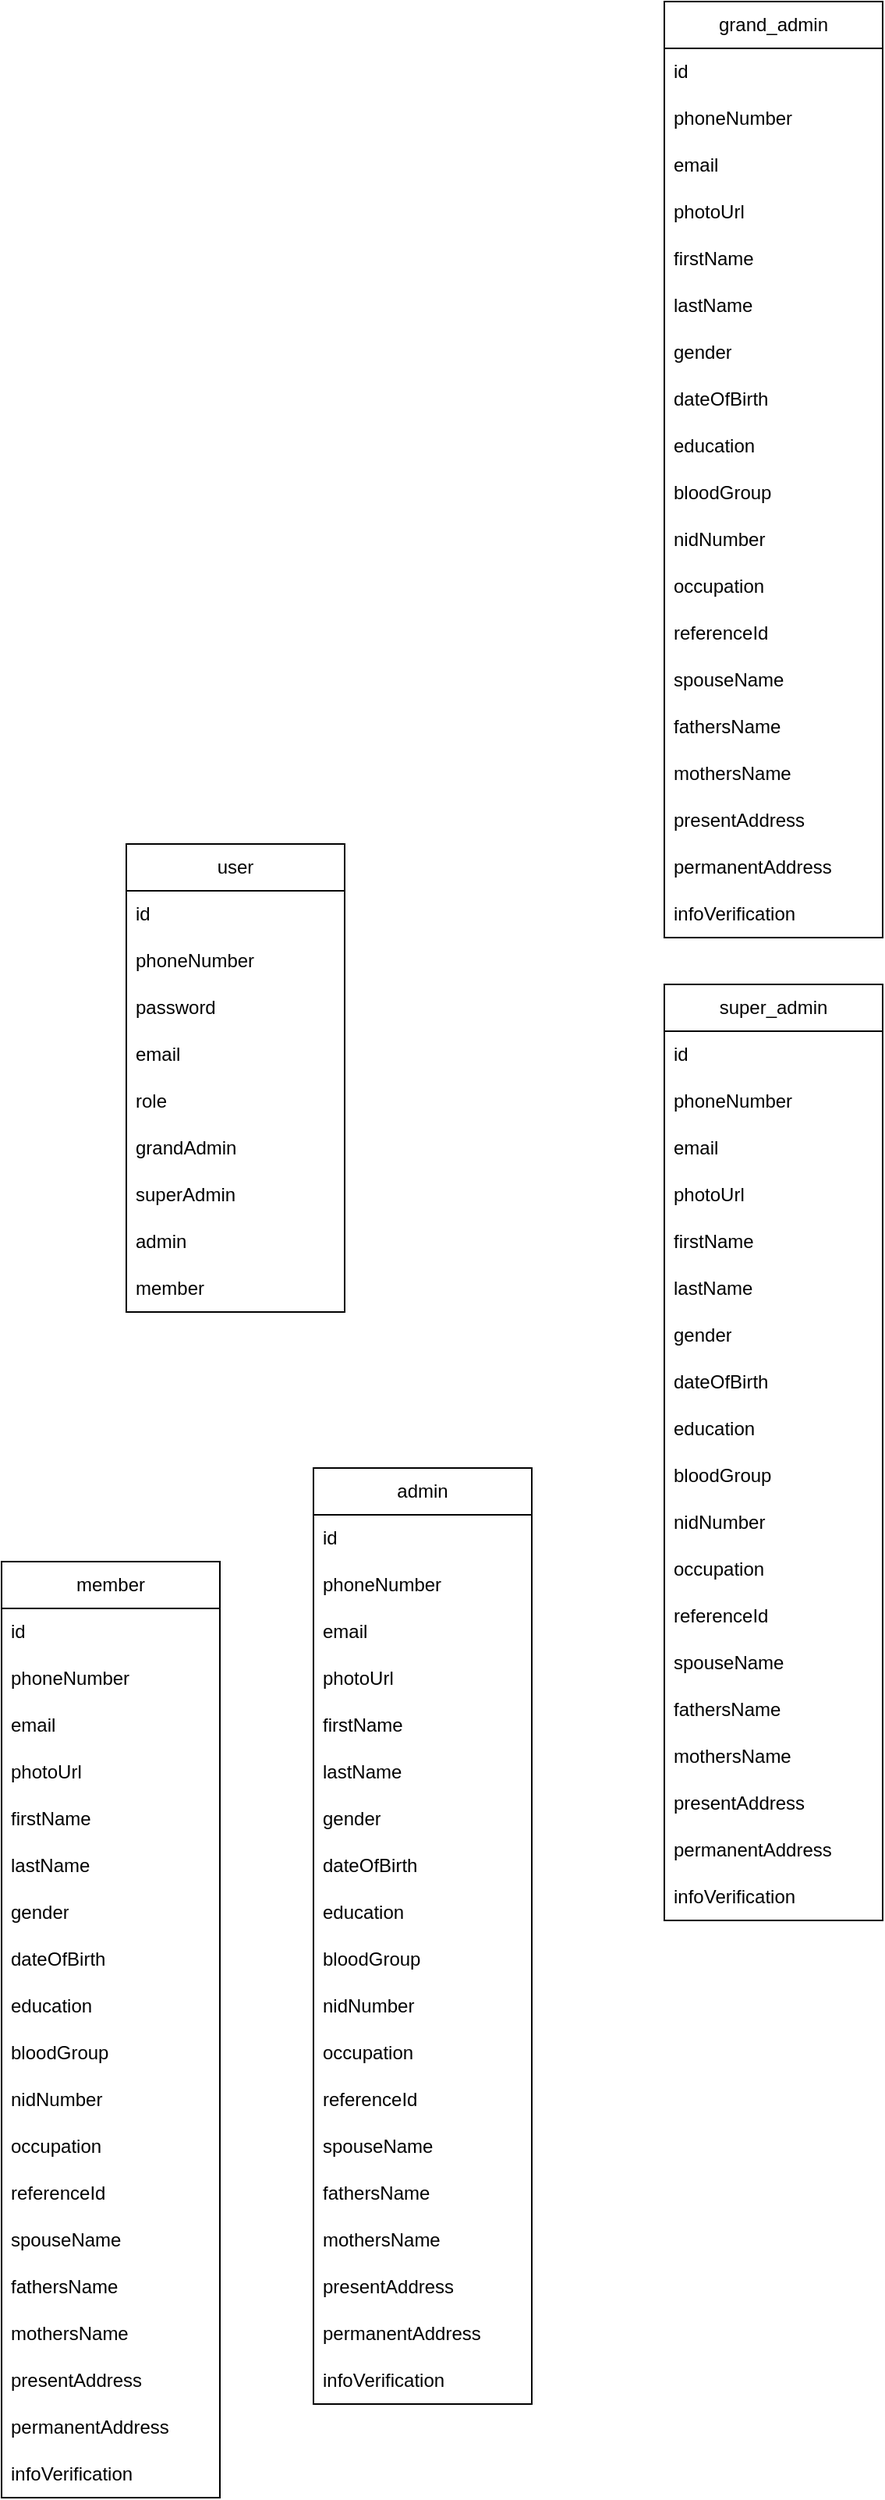 <mxfile version="22.1.21" type="device">
  <diagram id="R2lEEEUBdFMjLlhIrx00" name="Page-1">
    <mxGraphModel dx="2284" dy="1846" grid="1" gridSize="10" guides="1" tooltips="1" connect="1" arrows="1" fold="1" page="1" pageScale="1" pageWidth="850" pageHeight="1100" math="0" shadow="0" extFonts="Permanent Marker^https://fonts.googleapis.com/css?family=Permanent+Marker">
      <root>
        <mxCell id="0" />
        <mxCell id="1" parent="0" />
        <mxCell id="rxTDPqiROMQ8p8GgVOPn-1" value="user" style="swimlane;fontStyle=0;childLayout=stackLayout;horizontal=1;startSize=30;horizontalStack=0;resizeParent=1;resizeParentMax=0;resizeLast=0;collapsible=1;marginBottom=0;whiteSpace=wrap;html=1;" parent="1" vertex="1">
          <mxGeometry x="-60" y="80" width="140" height="300" as="geometry" />
        </mxCell>
        <mxCell id="rxTDPqiROMQ8p8GgVOPn-2" value="id" style="text;strokeColor=none;fillColor=none;align=left;verticalAlign=middle;spacingLeft=4;spacingRight=4;overflow=hidden;points=[[0,0.5],[1,0.5]];portConstraint=eastwest;rotatable=0;whiteSpace=wrap;html=1;" parent="rxTDPqiROMQ8p8GgVOPn-1" vertex="1">
          <mxGeometry y="30" width="140" height="30" as="geometry" />
        </mxCell>
        <mxCell id="rxTDPqiROMQ8p8GgVOPn-3" value="phoneNumber" style="text;strokeColor=none;fillColor=none;align=left;verticalAlign=middle;spacingLeft=4;spacingRight=4;overflow=hidden;points=[[0,0.5],[1,0.5]];portConstraint=eastwest;rotatable=0;whiteSpace=wrap;html=1;" parent="rxTDPqiROMQ8p8GgVOPn-1" vertex="1">
          <mxGeometry y="60" width="140" height="30" as="geometry" />
        </mxCell>
        <mxCell id="rxTDPqiROMQ8p8GgVOPn-4" value="password" style="text;strokeColor=none;fillColor=none;align=left;verticalAlign=middle;spacingLeft=4;spacingRight=4;overflow=hidden;points=[[0,0.5],[1,0.5]];portConstraint=eastwest;rotatable=0;whiteSpace=wrap;html=1;" parent="rxTDPqiROMQ8p8GgVOPn-1" vertex="1">
          <mxGeometry y="90" width="140" height="30" as="geometry" />
        </mxCell>
        <mxCell id="rxTDPqiROMQ8p8GgVOPn-5" value="email" style="text;strokeColor=none;fillColor=none;align=left;verticalAlign=middle;spacingLeft=4;spacingRight=4;overflow=hidden;points=[[0,0.5],[1,0.5]];portConstraint=eastwest;rotatable=0;whiteSpace=wrap;html=1;" parent="rxTDPqiROMQ8p8GgVOPn-1" vertex="1">
          <mxGeometry y="120" width="140" height="30" as="geometry" />
        </mxCell>
        <mxCell id="rxTDPqiROMQ8p8GgVOPn-6" value="role" style="text;strokeColor=none;fillColor=none;align=left;verticalAlign=middle;spacingLeft=4;spacingRight=4;overflow=hidden;points=[[0,0.5],[1,0.5]];portConstraint=eastwest;rotatable=0;whiteSpace=wrap;html=1;" parent="rxTDPqiROMQ8p8GgVOPn-1" vertex="1">
          <mxGeometry y="150" width="140" height="30" as="geometry" />
        </mxCell>
        <mxCell id="rxTDPqiROMQ8p8GgVOPn-8" value="grandAdmin" style="text;strokeColor=none;fillColor=none;align=left;verticalAlign=middle;spacingLeft=4;spacingRight=4;overflow=hidden;points=[[0,0.5],[1,0.5]];portConstraint=eastwest;rotatable=0;whiteSpace=wrap;html=1;" parent="rxTDPqiROMQ8p8GgVOPn-1" vertex="1">
          <mxGeometry y="180" width="140" height="30" as="geometry" />
        </mxCell>
        <mxCell id="vGIwr9770TSrdAYwI_MT-1" value="superAdmin" style="text;strokeColor=none;fillColor=none;align=left;verticalAlign=middle;spacingLeft=4;spacingRight=4;overflow=hidden;points=[[0,0.5],[1,0.5]];portConstraint=eastwest;rotatable=0;whiteSpace=wrap;html=1;" parent="rxTDPqiROMQ8p8GgVOPn-1" vertex="1">
          <mxGeometry y="210" width="140" height="30" as="geometry" />
        </mxCell>
        <mxCell id="vGIwr9770TSrdAYwI_MT-2" value="admin" style="text;strokeColor=none;fillColor=none;align=left;verticalAlign=middle;spacingLeft=4;spacingRight=4;overflow=hidden;points=[[0,0.5],[1,0.5]];portConstraint=eastwest;rotatable=0;whiteSpace=wrap;html=1;" parent="rxTDPqiROMQ8p8GgVOPn-1" vertex="1">
          <mxGeometry y="240" width="140" height="30" as="geometry" />
        </mxCell>
        <mxCell id="vGIwr9770TSrdAYwI_MT-3" value="member" style="text;strokeColor=none;fillColor=none;align=left;verticalAlign=middle;spacingLeft=4;spacingRight=4;overflow=hidden;points=[[0,0.5],[1,0.5]];portConstraint=eastwest;rotatable=0;whiteSpace=wrap;html=1;" parent="rxTDPqiROMQ8p8GgVOPn-1" vertex="1">
          <mxGeometry y="270" width="140" height="30" as="geometry" />
        </mxCell>
        <mxCell id="vGIwr9770TSrdAYwI_MT-4" value="grand_admin" style="swimlane;fontStyle=0;childLayout=stackLayout;horizontal=1;startSize=30;horizontalStack=0;resizeParent=1;resizeParentMax=0;resizeLast=0;collapsible=1;marginBottom=0;whiteSpace=wrap;html=1;" parent="1" vertex="1">
          <mxGeometry x="285" y="-460" width="140" height="600" as="geometry" />
        </mxCell>
        <mxCell id="vGIwr9770TSrdAYwI_MT-5" value="id" style="text;strokeColor=none;fillColor=none;align=left;verticalAlign=middle;spacingLeft=4;spacingRight=4;overflow=hidden;points=[[0,0.5],[1,0.5]];portConstraint=eastwest;rotatable=0;whiteSpace=wrap;html=1;" parent="vGIwr9770TSrdAYwI_MT-4" vertex="1">
          <mxGeometry y="30" width="140" height="30" as="geometry" />
        </mxCell>
        <mxCell id="vGIwr9770TSrdAYwI_MT-6" value="phoneNumber" style="text;strokeColor=none;fillColor=none;align=left;verticalAlign=middle;spacingLeft=4;spacingRight=4;overflow=hidden;points=[[0,0.5],[1,0.5]];portConstraint=eastwest;rotatable=0;whiteSpace=wrap;html=1;" parent="vGIwr9770TSrdAYwI_MT-4" vertex="1">
          <mxGeometry y="60" width="140" height="30" as="geometry" />
        </mxCell>
        <mxCell id="vGIwr9770TSrdAYwI_MT-8" value="email" style="text;strokeColor=none;fillColor=none;align=left;verticalAlign=middle;spacingLeft=4;spacingRight=4;overflow=hidden;points=[[0,0.5],[1,0.5]];portConstraint=eastwest;rotatable=0;whiteSpace=wrap;html=1;" parent="vGIwr9770TSrdAYwI_MT-4" vertex="1">
          <mxGeometry y="90" width="140" height="30" as="geometry" />
        </mxCell>
        <mxCell id="vGIwr9770TSrdAYwI_MT-13" value="photoUrl" style="text;strokeColor=none;fillColor=none;align=left;verticalAlign=middle;spacingLeft=4;spacingRight=4;overflow=hidden;points=[[0,0.5],[1,0.5]];portConstraint=eastwest;rotatable=0;whiteSpace=wrap;html=1;" parent="vGIwr9770TSrdAYwI_MT-4" vertex="1">
          <mxGeometry y="120" width="140" height="30" as="geometry" />
        </mxCell>
        <mxCell id="vGIwr9770TSrdAYwI_MT-25" value="firstName" style="text;strokeColor=none;fillColor=none;align=left;verticalAlign=middle;spacingLeft=4;spacingRight=4;overflow=hidden;points=[[0,0.5],[1,0.5]];portConstraint=eastwest;rotatable=0;whiteSpace=wrap;html=1;" parent="vGIwr9770TSrdAYwI_MT-4" vertex="1">
          <mxGeometry y="150" width="140" height="30" as="geometry" />
        </mxCell>
        <mxCell id="vGIwr9770TSrdAYwI_MT-14" value="lastName" style="text;strokeColor=none;fillColor=none;align=left;verticalAlign=middle;spacingLeft=4;spacingRight=4;overflow=hidden;points=[[0,0.5],[1,0.5]];portConstraint=eastwest;rotatable=0;whiteSpace=wrap;html=1;" parent="vGIwr9770TSrdAYwI_MT-4" vertex="1">
          <mxGeometry y="180" width="140" height="30" as="geometry" />
        </mxCell>
        <mxCell id="vGIwr9770TSrdAYwI_MT-15" value="gender" style="text;strokeColor=none;fillColor=none;align=left;verticalAlign=middle;spacingLeft=4;spacingRight=4;overflow=hidden;points=[[0,0.5],[1,0.5]];portConstraint=eastwest;rotatable=0;whiteSpace=wrap;html=1;" parent="vGIwr9770TSrdAYwI_MT-4" vertex="1">
          <mxGeometry y="210" width="140" height="30" as="geometry" />
        </mxCell>
        <mxCell id="vGIwr9770TSrdAYwI_MT-16" value="dateOfBirth" style="text;strokeColor=none;fillColor=none;align=left;verticalAlign=middle;spacingLeft=4;spacingRight=4;overflow=hidden;points=[[0,0.5],[1,0.5]];portConstraint=eastwest;rotatable=0;whiteSpace=wrap;html=1;" parent="vGIwr9770TSrdAYwI_MT-4" vertex="1">
          <mxGeometry y="240" width="140" height="30" as="geometry" />
        </mxCell>
        <mxCell id="vGIwr9770TSrdAYwI_MT-17" value="education" style="text;strokeColor=none;fillColor=none;align=left;verticalAlign=middle;spacingLeft=4;spacingRight=4;overflow=hidden;points=[[0,0.5],[1,0.5]];portConstraint=eastwest;rotatable=0;whiteSpace=wrap;html=1;" parent="vGIwr9770TSrdAYwI_MT-4" vertex="1">
          <mxGeometry y="270" width="140" height="30" as="geometry" />
        </mxCell>
        <mxCell id="vGIwr9770TSrdAYwI_MT-18" value="bloodGroup" style="text;strokeColor=none;fillColor=none;align=left;verticalAlign=middle;spacingLeft=4;spacingRight=4;overflow=hidden;points=[[0,0.5],[1,0.5]];portConstraint=eastwest;rotatable=0;whiteSpace=wrap;html=1;" parent="vGIwr9770TSrdAYwI_MT-4" vertex="1">
          <mxGeometry y="300" width="140" height="30" as="geometry" />
        </mxCell>
        <mxCell id="vGIwr9770TSrdAYwI_MT-19" value="nidNumber" style="text;strokeColor=none;fillColor=none;align=left;verticalAlign=middle;spacingLeft=4;spacingRight=4;overflow=hidden;points=[[0,0.5],[1,0.5]];portConstraint=eastwest;rotatable=0;whiteSpace=wrap;html=1;" parent="vGIwr9770TSrdAYwI_MT-4" vertex="1">
          <mxGeometry y="330" width="140" height="30" as="geometry" />
        </mxCell>
        <mxCell id="vGIwr9770TSrdAYwI_MT-20" value="occupation" style="text;strokeColor=none;fillColor=none;align=left;verticalAlign=middle;spacingLeft=4;spacingRight=4;overflow=hidden;points=[[0,0.5],[1,0.5]];portConstraint=eastwest;rotatable=0;whiteSpace=wrap;html=1;" parent="vGIwr9770TSrdAYwI_MT-4" vertex="1">
          <mxGeometry y="360" width="140" height="30" as="geometry" />
        </mxCell>
        <mxCell id="vGIwr9770TSrdAYwI_MT-21" value="referenceId" style="text;strokeColor=none;fillColor=none;align=left;verticalAlign=middle;spacingLeft=4;spacingRight=4;overflow=hidden;points=[[0,0.5],[1,0.5]];portConstraint=eastwest;rotatable=0;whiteSpace=wrap;html=1;" parent="vGIwr9770TSrdAYwI_MT-4" vertex="1">
          <mxGeometry y="390" width="140" height="30" as="geometry" />
        </mxCell>
        <mxCell id="vGIwr9770TSrdAYwI_MT-22" value="spouseName" style="text;strokeColor=none;fillColor=none;align=left;verticalAlign=middle;spacingLeft=4;spacingRight=4;overflow=hidden;points=[[0,0.5],[1,0.5]];portConstraint=eastwest;rotatable=0;whiteSpace=wrap;html=1;" parent="vGIwr9770TSrdAYwI_MT-4" vertex="1">
          <mxGeometry y="420" width="140" height="30" as="geometry" />
        </mxCell>
        <mxCell id="vGIwr9770TSrdAYwI_MT-23" value="fathersName" style="text;strokeColor=none;fillColor=none;align=left;verticalAlign=middle;spacingLeft=4;spacingRight=4;overflow=hidden;points=[[0,0.5],[1,0.5]];portConstraint=eastwest;rotatable=0;whiteSpace=wrap;html=1;" parent="vGIwr9770TSrdAYwI_MT-4" vertex="1">
          <mxGeometry y="450" width="140" height="30" as="geometry" />
        </mxCell>
        <mxCell id="vGIwr9770TSrdAYwI_MT-24" value="mothersName" style="text;strokeColor=none;fillColor=none;align=left;verticalAlign=middle;spacingLeft=4;spacingRight=4;overflow=hidden;points=[[0,0.5],[1,0.5]];portConstraint=eastwest;rotatable=0;whiteSpace=wrap;html=1;" parent="vGIwr9770TSrdAYwI_MT-4" vertex="1">
          <mxGeometry y="480" width="140" height="30" as="geometry" />
        </mxCell>
        <mxCell id="vGIwr9770TSrdAYwI_MT-26" value="presentAddress" style="text;strokeColor=none;fillColor=none;align=left;verticalAlign=middle;spacingLeft=4;spacingRight=4;overflow=hidden;points=[[0,0.5],[1,0.5]];portConstraint=eastwest;rotatable=0;whiteSpace=wrap;html=1;" parent="vGIwr9770TSrdAYwI_MT-4" vertex="1">
          <mxGeometry y="510" width="140" height="30" as="geometry" />
        </mxCell>
        <mxCell id="vGIwr9770TSrdAYwI_MT-27" value="permanentAddress" style="text;strokeColor=none;fillColor=none;align=left;verticalAlign=middle;spacingLeft=4;spacingRight=4;overflow=hidden;points=[[0,0.5],[1,0.5]];portConstraint=eastwest;rotatable=0;whiteSpace=wrap;html=1;" parent="vGIwr9770TSrdAYwI_MT-4" vertex="1">
          <mxGeometry y="540" width="140" height="30" as="geometry" />
        </mxCell>
        <mxCell id="vGIwr9770TSrdAYwI_MT-28" value="infoVerification" style="text;strokeColor=none;fillColor=none;align=left;verticalAlign=middle;spacingLeft=4;spacingRight=4;overflow=hidden;points=[[0,0.5],[1,0.5]];portConstraint=eastwest;rotatable=0;whiteSpace=wrap;html=1;" parent="vGIwr9770TSrdAYwI_MT-4" vertex="1">
          <mxGeometry y="570" width="140" height="30" as="geometry" />
        </mxCell>
        <mxCell id="vGIwr9770TSrdAYwI_MT-30" value="super_admin" style="swimlane;fontStyle=0;childLayout=stackLayout;horizontal=1;startSize=30;horizontalStack=0;resizeParent=1;resizeParentMax=0;resizeLast=0;collapsible=1;marginBottom=0;whiteSpace=wrap;html=1;" parent="1" vertex="1">
          <mxGeometry x="285" y="170" width="140" height="600" as="geometry" />
        </mxCell>
        <mxCell id="vGIwr9770TSrdAYwI_MT-31" value="id" style="text;strokeColor=none;fillColor=none;align=left;verticalAlign=middle;spacingLeft=4;spacingRight=4;overflow=hidden;points=[[0,0.5],[1,0.5]];portConstraint=eastwest;rotatable=0;whiteSpace=wrap;html=1;" parent="vGIwr9770TSrdAYwI_MT-30" vertex="1">
          <mxGeometry y="30" width="140" height="30" as="geometry" />
        </mxCell>
        <mxCell id="vGIwr9770TSrdAYwI_MT-32" value="phoneNumber" style="text;strokeColor=none;fillColor=none;align=left;verticalAlign=middle;spacingLeft=4;spacingRight=4;overflow=hidden;points=[[0,0.5],[1,0.5]];portConstraint=eastwest;rotatable=0;whiteSpace=wrap;html=1;" parent="vGIwr9770TSrdAYwI_MT-30" vertex="1">
          <mxGeometry y="60" width="140" height="30" as="geometry" />
        </mxCell>
        <mxCell id="vGIwr9770TSrdAYwI_MT-33" value="email" style="text;strokeColor=none;fillColor=none;align=left;verticalAlign=middle;spacingLeft=4;spacingRight=4;overflow=hidden;points=[[0,0.5],[1,0.5]];portConstraint=eastwest;rotatable=0;whiteSpace=wrap;html=1;" parent="vGIwr9770TSrdAYwI_MT-30" vertex="1">
          <mxGeometry y="90" width="140" height="30" as="geometry" />
        </mxCell>
        <mxCell id="vGIwr9770TSrdAYwI_MT-34" value="photoUrl" style="text;strokeColor=none;fillColor=none;align=left;verticalAlign=middle;spacingLeft=4;spacingRight=4;overflow=hidden;points=[[0,0.5],[1,0.5]];portConstraint=eastwest;rotatable=0;whiteSpace=wrap;html=1;" parent="vGIwr9770TSrdAYwI_MT-30" vertex="1">
          <mxGeometry y="120" width="140" height="30" as="geometry" />
        </mxCell>
        <mxCell id="vGIwr9770TSrdAYwI_MT-35" value="firstName" style="text;strokeColor=none;fillColor=none;align=left;verticalAlign=middle;spacingLeft=4;spacingRight=4;overflow=hidden;points=[[0,0.5],[1,0.5]];portConstraint=eastwest;rotatable=0;whiteSpace=wrap;html=1;" parent="vGIwr9770TSrdAYwI_MT-30" vertex="1">
          <mxGeometry y="150" width="140" height="30" as="geometry" />
        </mxCell>
        <mxCell id="vGIwr9770TSrdAYwI_MT-36" value="lastName" style="text;strokeColor=none;fillColor=none;align=left;verticalAlign=middle;spacingLeft=4;spacingRight=4;overflow=hidden;points=[[0,0.5],[1,0.5]];portConstraint=eastwest;rotatable=0;whiteSpace=wrap;html=1;" parent="vGIwr9770TSrdAYwI_MT-30" vertex="1">
          <mxGeometry y="180" width="140" height="30" as="geometry" />
        </mxCell>
        <mxCell id="vGIwr9770TSrdAYwI_MT-37" value="gender" style="text;strokeColor=none;fillColor=none;align=left;verticalAlign=middle;spacingLeft=4;spacingRight=4;overflow=hidden;points=[[0,0.5],[1,0.5]];portConstraint=eastwest;rotatable=0;whiteSpace=wrap;html=1;" parent="vGIwr9770TSrdAYwI_MT-30" vertex="1">
          <mxGeometry y="210" width="140" height="30" as="geometry" />
        </mxCell>
        <mxCell id="vGIwr9770TSrdAYwI_MT-38" value="dateOfBirth" style="text;strokeColor=none;fillColor=none;align=left;verticalAlign=middle;spacingLeft=4;spacingRight=4;overflow=hidden;points=[[0,0.5],[1,0.5]];portConstraint=eastwest;rotatable=0;whiteSpace=wrap;html=1;" parent="vGIwr9770TSrdAYwI_MT-30" vertex="1">
          <mxGeometry y="240" width="140" height="30" as="geometry" />
        </mxCell>
        <mxCell id="vGIwr9770TSrdAYwI_MT-39" value="education" style="text;strokeColor=none;fillColor=none;align=left;verticalAlign=middle;spacingLeft=4;spacingRight=4;overflow=hidden;points=[[0,0.5],[1,0.5]];portConstraint=eastwest;rotatable=0;whiteSpace=wrap;html=1;" parent="vGIwr9770TSrdAYwI_MT-30" vertex="1">
          <mxGeometry y="270" width="140" height="30" as="geometry" />
        </mxCell>
        <mxCell id="vGIwr9770TSrdAYwI_MT-40" value="bloodGroup" style="text;strokeColor=none;fillColor=none;align=left;verticalAlign=middle;spacingLeft=4;spacingRight=4;overflow=hidden;points=[[0,0.5],[1,0.5]];portConstraint=eastwest;rotatable=0;whiteSpace=wrap;html=1;" parent="vGIwr9770TSrdAYwI_MT-30" vertex="1">
          <mxGeometry y="300" width="140" height="30" as="geometry" />
        </mxCell>
        <mxCell id="vGIwr9770TSrdAYwI_MT-41" value="nidNumber" style="text;strokeColor=none;fillColor=none;align=left;verticalAlign=middle;spacingLeft=4;spacingRight=4;overflow=hidden;points=[[0,0.5],[1,0.5]];portConstraint=eastwest;rotatable=0;whiteSpace=wrap;html=1;" parent="vGIwr9770TSrdAYwI_MT-30" vertex="1">
          <mxGeometry y="330" width="140" height="30" as="geometry" />
        </mxCell>
        <mxCell id="vGIwr9770TSrdAYwI_MT-42" value="occupation" style="text;strokeColor=none;fillColor=none;align=left;verticalAlign=middle;spacingLeft=4;spacingRight=4;overflow=hidden;points=[[0,0.5],[1,0.5]];portConstraint=eastwest;rotatable=0;whiteSpace=wrap;html=1;" parent="vGIwr9770TSrdAYwI_MT-30" vertex="1">
          <mxGeometry y="360" width="140" height="30" as="geometry" />
        </mxCell>
        <mxCell id="vGIwr9770TSrdAYwI_MT-43" value="referenceId" style="text;strokeColor=none;fillColor=none;align=left;verticalAlign=middle;spacingLeft=4;spacingRight=4;overflow=hidden;points=[[0,0.5],[1,0.5]];portConstraint=eastwest;rotatable=0;whiteSpace=wrap;html=1;" parent="vGIwr9770TSrdAYwI_MT-30" vertex="1">
          <mxGeometry y="390" width="140" height="30" as="geometry" />
        </mxCell>
        <mxCell id="vGIwr9770TSrdAYwI_MT-44" value="spouseName" style="text;strokeColor=none;fillColor=none;align=left;verticalAlign=middle;spacingLeft=4;spacingRight=4;overflow=hidden;points=[[0,0.5],[1,0.5]];portConstraint=eastwest;rotatable=0;whiteSpace=wrap;html=1;" parent="vGIwr9770TSrdAYwI_MT-30" vertex="1">
          <mxGeometry y="420" width="140" height="30" as="geometry" />
        </mxCell>
        <mxCell id="vGIwr9770TSrdAYwI_MT-45" value="fathersName" style="text;strokeColor=none;fillColor=none;align=left;verticalAlign=middle;spacingLeft=4;spacingRight=4;overflow=hidden;points=[[0,0.5],[1,0.5]];portConstraint=eastwest;rotatable=0;whiteSpace=wrap;html=1;" parent="vGIwr9770TSrdAYwI_MT-30" vertex="1">
          <mxGeometry y="450" width="140" height="30" as="geometry" />
        </mxCell>
        <mxCell id="vGIwr9770TSrdAYwI_MT-46" value="mothersName" style="text;strokeColor=none;fillColor=none;align=left;verticalAlign=middle;spacingLeft=4;spacingRight=4;overflow=hidden;points=[[0,0.5],[1,0.5]];portConstraint=eastwest;rotatable=0;whiteSpace=wrap;html=1;" parent="vGIwr9770TSrdAYwI_MT-30" vertex="1">
          <mxGeometry y="480" width="140" height="30" as="geometry" />
        </mxCell>
        <mxCell id="vGIwr9770TSrdAYwI_MT-47" value="presentAddress" style="text;strokeColor=none;fillColor=none;align=left;verticalAlign=middle;spacingLeft=4;spacingRight=4;overflow=hidden;points=[[0,0.5],[1,0.5]];portConstraint=eastwest;rotatable=0;whiteSpace=wrap;html=1;" parent="vGIwr9770TSrdAYwI_MT-30" vertex="1">
          <mxGeometry y="510" width="140" height="30" as="geometry" />
        </mxCell>
        <mxCell id="vGIwr9770TSrdAYwI_MT-48" value="permanentAddress" style="text;strokeColor=none;fillColor=none;align=left;verticalAlign=middle;spacingLeft=4;spacingRight=4;overflow=hidden;points=[[0,0.5],[1,0.5]];portConstraint=eastwest;rotatable=0;whiteSpace=wrap;html=1;" parent="vGIwr9770TSrdAYwI_MT-30" vertex="1">
          <mxGeometry y="540" width="140" height="30" as="geometry" />
        </mxCell>
        <mxCell id="vGIwr9770TSrdAYwI_MT-49" value="infoVerification" style="text;strokeColor=none;fillColor=none;align=left;verticalAlign=middle;spacingLeft=4;spacingRight=4;overflow=hidden;points=[[0,0.5],[1,0.5]];portConstraint=eastwest;rotatable=0;whiteSpace=wrap;html=1;" parent="vGIwr9770TSrdAYwI_MT-30" vertex="1">
          <mxGeometry y="570" width="140" height="30" as="geometry" />
        </mxCell>
        <mxCell id="vGIwr9770TSrdAYwI_MT-50" value="admin" style="swimlane;fontStyle=0;childLayout=stackLayout;horizontal=1;startSize=30;horizontalStack=0;resizeParent=1;resizeParentMax=0;resizeLast=0;collapsible=1;marginBottom=0;whiteSpace=wrap;html=1;" parent="1" vertex="1">
          <mxGeometry x="60" y="480" width="140" height="600" as="geometry" />
        </mxCell>
        <mxCell id="vGIwr9770TSrdAYwI_MT-51" value="id" style="text;strokeColor=none;fillColor=none;align=left;verticalAlign=middle;spacingLeft=4;spacingRight=4;overflow=hidden;points=[[0,0.5],[1,0.5]];portConstraint=eastwest;rotatable=0;whiteSpace=wrap;html=1;" parent="vGIwr9770TSrdAYwI_MT-50" vertex="1">
          <mxGeometry y="30" width="140" height="30" as="geometry" />
        </mxCell>
        <mxCell id="vGIwr9770TSrdAYwI_MT-52" value="phoneNumber" style="text;strokeColor=none;fillColor=none;align=left;verticalAlign=middle;spacingLeft=4;spacingRight=4;overflow=hidden;points=[[0,0.5],[1,0.5]];portConstraint=eastwest;rotatable=0;whiteSpace=wrap;html=1;" parent="vGIwr9770TSrdAYwI_MT-50" vertex="1">
          <mxGeometry y="60" width="140" height="30" as="geometry" />
        </mxCell>
        <mxCell id="vGIwr9770TSrdAYwI_MT-53" value="email" style="text;strokeColor=none;fillColor=none;align=left;verticalAlign=middle;spacingLeft=4;spacingRight=4;overflow=hidden;points=[[0,0.5],[1,0.5]];portConstraint=eastwest;rotatable=0;whiteSpace=wrap;html=1;" parent="vGIwr9770TSrdAYwI_MT-50" vertex="1">
          <mxGeometry y="90" width="140" height="30" as="geometry" />
        </mxCell>
        <mxCell id="vGIwr9770TSrdAYwI_MT-54" value="photoUrl" style="text;strokeColor=none;fillColor=none;align=left;verticalAlign=middle;spacingLeft=4;spacingRight=4;overflow=hidden;points=[[0,0.5],[1,0.5]];portConstraint=eastwest;rotatable=0;whiteSpace=wrap;html=1;" parent="vGIwr9770TSrdAYwI_MT-50" vertex="1">
          <mxGeometry y="120" width="140" height="30" as="geometry" />
        </mxCell>
        <mxCell id="vGIwr9770TSrdAYwI_MT-55" value="firstName" style="text;strokeColor=none;fillColor=none;align=left;verticalAlign=middle;spacingLeft=4;spacingRight=4;overflow=hidden;points=[[0,0.5],[1,0.5]];portConstraint=eastwest;rotatable=0;whiteSpace=wrap;html=1;" parent="vGIwr9770TSrdAYwI_MT-50" vertex="1">
          <mxGeometry y="150" width="140" height="30" as="geometry" />
        </mxCell>
        <mxCell id="vGIwr9770TSrdAYwI_MT-56" value="lastName" style="text;strokeColor=none;fillColor=none;align=left;verticalAlign=middle;spacingLeft=4;spacingRight=4;overflow=hidden;points=[[0,0.5],[1,0.5]];portConstraint=eastwest;rotatable=0;whiteSpace=wrap;html=1;" parent="vGIwr9770TSrdAYwI_MT-50" vertex="1">
          <mxGeometry y="180" width="140" height="30" as="geometry" />
        </mxCell>
        <mxCell id="vGIwr9770TSrdAYwI_MT-57" value="gender" style="text;strokeColor=none;fillColor=none;align=left;verticalAlign=middle;spacingLeft=4;spacingRight=4;overflow=hidden;points=[[0,0.5],[1,0.5]];portConstraint=eastwest;rotatable=0;whiteSpace=wrap;html=1;" parent="vGIwr9770TSrdAYwI_MT-50" vertex="1">
          <mxGeometry y="210" width="140" height="30" as="geometry" />
        </mxCell>
        <mxCell id="vGIwr9770TSrdAYwI_MT-58" value="dateOfBirth" style="text;strokeColor=none;fillColor=none;align=left;verticalAlign=middle;spacingLeft=4;spacingRight=4;overflow=hidden;points=[[0,0.5],[1,0.5]];portConstraint=eastwest;rotatable=0;whiteSpace=wrap;html=1;" parent="vGIwr9770TSrdAYwI_MT-50" vertex="1">
          <mxGeometry y="240" width="140" height="30" as="geometry" />
        </mxCell>
        <mxCell id="vGIwr9770TSrdAYwI_MT-59" value="education" style="text;strokeColor=none;fillColor=none;align=left;verticalAlign=middle;spacingLeft=4;spacingRight=4;overflow=hidden;points=[[0,0.5],[1,0.5]];portConstraint=eastwest;rotatable=0;whiteSpace=wrap;html=1;" parent="vGIwr9770TSrdAYwI_MT-50" vertex="1">
          <mxGeometry y="270" width="140" height="30" as="geometry" />
        </mxCell>
        <mxCell id="vGIwr9770TSrdAYwI_MT-60" value="bloodGroup" style="text;strokeColor=none;fillColor=none;align=left;verticalAlign=middle;spacingLeft=4;spacingRight=4;overflow=hidden;points=[[0,0.5],[1,0.5]];portConstraint=eastwest;rotatable=0;whiteSpace=wrap;html=1;" parent="vGIwr9770TSrdAYwI_MT-50" vertex="1">
          <mxGeometry y="300" width="140" height="30" as="geometry" />
        </mxCell>
        <mxCell id="vGIwr9770TSrdAYwI_MT-61" value="nidNumber" style="text;strokeColor=none;fillColor=none;align=left;verticalAlign=middle;spacingLeft=4;spacingRight=4;overflow=hidden;points=[[0,0.5],[1,0.5]];portConstraint=eastwest;rotatable=0;whiteSpace=wrap;html=1;" parent="vGIwr9770TSrdAYwI_MT-50" vertex="1">
          <mxGeometry y="330" width="140" height="30" as="geometry" />
        </mxCell>
        <mxCell id="vGIwr9770TSrdAYwI_MT-62" value="occupation" style="text;strokeColor=none;fillColor=none;align=left;verticalAlign=middle;spacingLeft=4;spacingRight=4;overflow=hidden;points=[[0,0.5],[1,0.5]];portConstraint=eastwest;rotatable=0;whiteSpace=wrap;html=1;" parent="vGIwr9770TSrdAYwI_MT-50" vertex="1">
          <mxGeometry y="360" width="140" height="30" as="geometry" />
        </mxCell>
        <mxCell id="vGIwr9770TSrdAYwI_MT-63" value="referenceId" style="text;strokeColor=none;fillColor=none;align=left;verticalAlign=middle;spacingLeft=4;spacingRight=4;overflow=hidden;points=[[0,0.5],[1,0.5]];portConstraint=eastwest;rotatable=0;whiteSpace=wrap;html=1;" parent="vGIwr9770TSrdAYwI_MT-50" vertex="1">
          <mxGeometry y="390" width="140" height="30" as="geometry" />
        </mxCell>
        <mxCell id="vGIwr9770TSrdAYwI_MT-64" value="spouseName" style="text;strokeColor=none;fillColor=none;align=left;verticalAlign=middle;spacingLeft=4;spacingRight=4;overflow=hidden;points=[[0,0.5],[1,0.5]];portConstraint=eastwest;rotatable=0;whiteSpace=wrap;html=1;" parent="vGIwr9770TSrdAYwI_MT-50" vertex="1">
          <mxGeometry y="420" width="140" height="30" as="geometry" />
        </mxCell>
        <mxCell id="vGIwr9770TSrdAYwI_MT-65" value="fathersName" style="text;strokeColor=none;fillColor=none;align=left;verticalAlign=middle;spacingLeft=4;spacingRight=4;overflow=hidden;points=[[0,0.5],[1,0.5]];portConstraint=eastwest;rotatable=0;whiteSpace=wrap;html=1;" parent="vGIwr9770TSrdAYwI_MT-50" vertex="1">
          <mxGeometry y="450" width="140" height="30" as="geometry" />
        </mxCell>
        <mxCell id="vGIwr9770TSrdAYwI_MT-66" value="mothersName" style="text;strokeColor=none;fillColor=none;align=left;verticalAlign=middle;spacingLeft=4;spacingRight=4;overflow=hidden;points=[[0,0.5],[1,0.5]];portConstraint=eastwest;rotatable=0;whiteSpace=wrap;html=1;" parent="vGIwr9770TSrdAYwI_MT-50" vertex="1">
          <mxGeometry y="480" width="140" height="30" as="geometry" />
        </mxCell>
        <mxCell id="vGIwr9770TSrdAYwI_MT-67" value="presentAddress" style="text;strokeColor=none;fillColor=none;align=left;verticalAlign=middle;spacingLeft=4;spacingRight=4;overflow=hidden;points=[[0,0.5],[1,0.5]];portConstraint=eastwest;rotatable=0;whiteSpace=wrap;html=1;" parent="vGIwr9770TSrdAYwI_MT-50" vertex="1">
          <mxGeometry y="510" width="140" height="30" as="geometry" />
        </mxCell>
        <mxCell id="vGIwr9770TSrdAYwI_MT-68" value="permanentAddress" style="text;strokeColor=none;fillColor=none;align=left;verticalAlign=middle;spacingLeft=4;spacingRight=4;overflow=hidden;points=[[0,0.5],[1,0.5]];portConstraint=eastwest;rotatable=0;whiteSpace=wrap;html=1;" parent="vGIwr9770TSrdAYwI_MT-50" vertex="1">
          <mxGeometry y="540" width="140" height="30" as="geometry" />
        </mxCell>
        <mxCell id="vGIwr9770TSrdAYwI_MT-69" value="infoVerification" style="text;strokeColor=none;fillColor=none;align=left;verticalAlign=middle;spacingLeft=4;spacingRight=4;overflow=hidden;points=[[0,0.5],[1,0.5]];portConstraint=eastwest;rotatable=0;whiteSpace=wrap;html=1;" parent="vGIwr9770TSrdAYwI_MT-50" vertex="1">
          <mxGeometry y="570" width="140" height="30" as="geometry" />
        </mxCell>
        <mxCell id="vGIwr9770TSrdAYwI_MT-70" value="member" style="swimlane;fontStyle=0;childLayout=stackLayout;horizontal=1;startSize=30;horizontalStack=0;resizeParent=1;resizeParentMax=0;resizeLast=0;collapsible=1;marginBottom=0;whiteSpace=wrap;html=1;" parent="1" vertex="1">
          <mxGeometry x="-140" y="540" width="140" height="600" as="geometry" />
        </mxCell>
        <mxCell id="vGIwr9770TSrdAYwI_MT-71" value="id" style="text;strokeColor=none;fillColor=none;align=left;verticalAlign=middle;spacingLeft=4;spacingRight=4;overflow=hidden;points=[[0,0.5],[1,0.5]];portConstraint=eastwest;rotatable=0;whiteSpace=wrap;html=1;" parent="vGIwr9770TSrdAYwI_MT-70" vertex="1">
          <mxGeometry y="30" width="140" height="30" as="geometry" />
        </mxCell>
        <mxCell id="vGIwr9770TSrdAYwI_MT-72" value="phoneNumber" style="text;strokeColor=none;fillColor=none;align=left;verticalAlign=middle;spacingLeft=4;spacingRight=4;overflow=hidden;points=[[0,0.5],[1,0.5]];portConstraint=eastwest;rotatable=0;whiteSpace=wrap;html=1;" parent="vGIwr9770TSrdAYwI_MT-70" vertex="1">
          <mxGeometry y="60" width="140" height="30" as="geometry" />
        </mxCell>
        <mxCell id="vGIwr9770TSrdAYwI_MT-73" value="email" style="text;strokeColor=none;fillColor=none;align=left;verticalAlign=middle;spacingLeft=4;spacingRight=4;overflow=hidden;points=[[0,0.5],[1,0.5]];portConstraint=eastwest;rotatable=0;whiteSpace=wrap;html=1;" parent="vGIwr9770TSrdAYwI_MT-70" vertex="1">
          <mxGeometry y="90" width="140" height="30" as="geometry" />
        </mxCell>
        <mxCell id="vGIwr9770TSrdAYwI_MT-74" value="photoUrl" style="text;strokeColor=none;fillColor=none;align=left;verticalAlign=middle;spacingLeft=4;spacingRight=4;overflow=hidden;points=[[0,0.5],[1,0.5]];portConstraint=eastwest;rotatable=0;whiteSpace=wrap;html=1;" parent="vGIwr9770TSrdAYwI_MT-70" vertex="1">
          <mxGeometry y="120" width="140" height="30" as="geometry" />
        </mxCell>
        <mxCell id="vGIwr9770TSrdAYwI_MT-75" value="firstName" style="text;strokeColor=none;fillColor=none;align=left;verticalAlign=middle;spacingLeft=4;spacingRight=4;overflow=hidden;points=[[0,0.5],[1,0.5]];portConstraint=eastwest;rotatable=0;whiteSpace=wrap;html=1;" parent="vGIwr9770TSrdAYwI_MT-70" vertex="1">
          <mxGeometry y="150" width="140" height="30" as="geometry" />
        </mxCell>
        <mxCell id="vGIwr9770TSrdAYwI_MT-76" value="lastName" style="text;strokeColor=none;fillColor=none;align=left;verticalAlign=middle;spacingLeft=4;spacingRight=4;overflow=hidden;points=[[0,0.5],[1,0.5]];portConstraint=eastwest;rotatable=0;whiteSpace=wrap;html=1;" parent="vGIwr9770TSrdAYwI_MT-70" vertex="1">
          <mxGeometry y="180" width="140" height="30" as="geometry" />
        </mxCell>
        <mxCell id="vGIwr9770TSrdAYwI_MT-77" value="gender" style="text;strokeColor=none;fillColor=none;align=left;verticalAlign=middle;spacingLeft=4;spacingRight=4;overflow=hidden;points=[[0,0.5],[1,0.5]];portConstraint=eastwest;rotatable=0;whiteSpace=wrap;html=1;" parent="vGIwr9770TSrdAYwI_MT-70" vertex="1">
          <mxGeometry y="210" width="140" height="30" as="geometry" />
        </mxCell>
        <mxCell id="vGIwr9770TSrdAYwI_MT-78" value="dateOfBirth" style="text;strokeColor=none;fillColor=none;align=left;verticalAlign=middle;spacingLeft=4;spacingRight=4;overflow=hidden;points=[[0,0.5],[1,0.5]];portConstraint=eastwest;rotatable=0;whiteSpace=wrap;html=1;" parent="vGIwr9770TSrdAYwI_MT-70" vertex="1">
          <mxGeometry y="240" width="140" height="30" as="geometry" />
        </mxCell>
        <mxCell id="vGIwr9770TSrdAYwI_MT-79" value="education" style="text;strokeColor=none;fillColor=none;align=left;verticalAlign=middle;spacingLeft=4;spacingRight=4;overflow=hidden;points=[[0,0.5],[1,0.5]];portConstraint=eastwest;rotatable=0;whiteSpace=wrap;html=1;" parent="vGIwr9770TSrdAYwI_MT-70" vertex="1">
          <mxGeometry y="270" width="140" height="30" as="geometry" />
        </mxCell>
        <mxCell id="vGIwr9770TSrdAYwI_MT-80" value="bloodGroup" style="text;strokeColor=none;fillColor=none;align=left;verticalAlign=middle;spacingLeft=4;spacingRight=4;overflow=hidden;points=[[0,0.5],[1,0.5]];portConstraint=eastwest;rotatable=0;whiteSpace=wrap;html=1;" parent="vGIwr9770TSrdAYwI_MT-70" vertex="1">
          <mxGeometry y="300" width="140" height="30" as="geometry" />
        </mxCell>
        <mxCell id="vGIwr9770TSrdAYwI_MT-81" value="nidNumber" style="text;strokeColor=none;fillColor=none;align=left;verticalAlign=middle;spacingLeft=4;spacingRight=4;overflow=hidden;points=[[0,0.5],[1,0.5]];portConstraint=eastwest;rotatable=0;whiteSpace=wrap;html=1;" parent="vGIwr9770TSrdAYwI_MT-70" vertex="1">
          <mxGeometry y="330" width="140" height="30" as="geometry" />
        </mxCell>
        <mxCell id="vGIwr9770TSrdAYwI_MT-82" value="occupation" style="text;strokeColor=none;fillColor=none;align=left;verticalAlign=middle;spacingLeft=4;spacingRight=4;overflow=hidden;points=[[0,0.5],[1,0.5]];portConstraint=eastwest;rotatable=0;whiteSpace=wrap;html=1;" parent="vGIwr9770TSrdAYwI_MT-70" vertex="1">
          <mxGeometry y="360" width="140" height="30" as="geometry" />
        </mxCell>
        <mxCell id="vGIwr9770TSrdAYwI_MT-83" value="referenceId" style="text;strokeColor=none;fillColor=none;align=left;verticalAlign=middle;spacingLeft=4;spacingRight=4;overflow=hidden;points=[[0,0.5],[1,0.5]];portConstraint=eastwest;rotatable=0;whiteSpace=wrap;html=1;" parent="vGIwr9770TSrdAYwI_MT-70" vertex="1">
          <mxGeometry y="390" width="140" height="30" as="geometry" />
        </mxCell>
        <mxCell id="vGIwr9770TSrdAYwI_MT-84" value="spouseName" style="text;strokeColor=none;fillColor=none;align=left;verticalAlign=middle;spacingLeft=4;spacingRight=4;overflow=hidden;points=[[0,0.5],[1,0.5]];portConstraint=eastwest;rotatable=0;whiteSpace=wrap;html=1;" parent="vGIwr9770TSrdAYwI_MT-70" vertex="1">
          <mxGeometry y="420" width="140" height="30" as="geometry" />
        </mxCell>
        <mxCell id="vGIwr9770TSrdAYwI_MT-85" value="fathersName" style="text;strokeColor=none;fillColor=none;align=left;verticalAlign=middle;spacingLeft=4;spacingRight=4;overflow=hidden;points=[[0,0.5],[1,0.5]];portConstraint=eastwest;rotatable=0;whiteSpace=wrap;html=1;" parent="vGIwr9770TSrdAYwI_MT-70" vertex="1">
          <mxGeometry y="450" width="140" height="30" as="geometry" />
        </mxCell>
        <mxCell id="vGIwr9770TSrdAYwI_MT-86" value="mothersName" style="text;strokeColor=none;fillColor=none;align=left;verticalAlign=middle;spacingLeft=4;spacingRight=4;overflow=hidden;points=[[0,0.5],[1,0.5]];portConstraint=eastwest;rotatable=0;whiteSpace=wrap;html=1;" parent="vGIwr9770TSrdAYwI_MT-70" vertex="1">
          <mxGeometry y="480" width="140" height="30" as="geometry" />
        </mxCell>
        <mxCell id="vGIwr9770TSrdAYwI_MT-87" value="presentAddress" style="text;strokeColor=none;fillColor=none;align=left;verticalAlign=middle;spacingLeft=4;spacingRight=4;overflow=hidden;points=[[0,0.5],[1,0.5]];portConstraint=eastwest;rotatable=0;whiteSpace=wrap;html=1;" parent="vGIwr9770TSrdAYwI_MT-70" vertex="1">
          <mxGeometry y="510" width="140" height="30" as="geometry" />
        </mxCell>
        <mxCell id="vGIwr9770TSrdAYwI_MT-88" value="permanentAddress" style="text;strokeColor=none;fillColor=none;align=left;verticalAlign=middle;spacingLeft=4;spacingRight=4;overflow=hidden;points=[[0,0.5],[1,0.5]];portConstraint=eastwest;rotatable=0;whiteSpace=wrap;html=1;" parent="vGIwr9770TSrdAYwI_MT-70" vertex="1">
          <mxGeometry y="540" width="140" height="30" as="geometry" />
        </mxCell>
        <mxCell id="vGIwr9770TSrdAYwI_MT-89" value="infoVerification" style="text;strokeColor=none;fillColor=none;align=left;verticalAlign=middle;spacingLeft=4;spacingRight=4;overflow=hidden;points=[[0,0.5],[1,0.5]];portConstraint=eastwest;rotatable=0;whiteSpace=wrap;html=1;" parent="vGIwr9770TSrdAYwI_MT-70" vertex="1">
          <mxGeometry y="570" width="140" height="30" as="geometry" />
        </mxCell>
      </root>
    </mxGraphModel>
  </diagram>
</mxfile>
